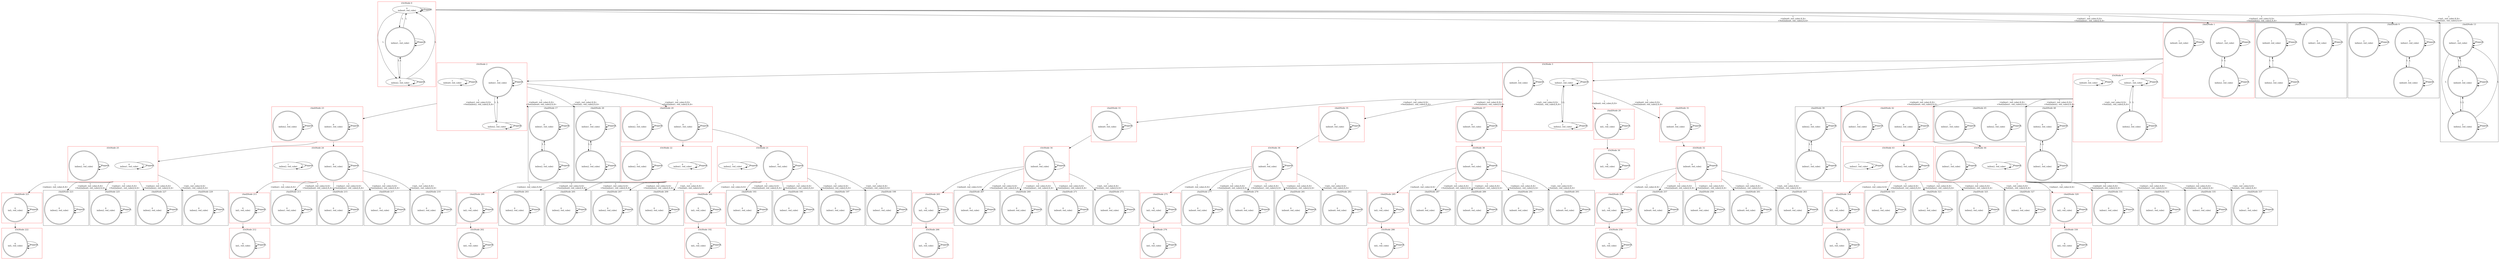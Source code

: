 digraph G {
compound=true;
subgraph cluster_0 {
label="(Or)Node 0";
pencolor=red;
s00 [label="0
in(box0, red_cube)"];
s01 [label="1
in(box1, red_cube)", shape=doublecircle];
s02 [label="2
in(box2, red_cube)"];
s00 -> s00[label="Pepper"];
s01 -> s01[label="Pepper"];
s02 -> s02[label="Pepper"];
s00 -> s01[label="L"];
s00 -> s02[label="L"];
s01 -> s00[label="L"];
s01 -> s02[label="L"];
s02 -> s00[label="L"];
s02 -> s01[label="L"];
s00 -> s00[label="L"];
s01 -> s01[label="L"];
s02 -> s02[label="L"];

}
subgraph cluster_1 {
label="(And)Node 1";
pencolor=red;
s10 [label="0
in(box1, red_cube)", shape=doublecircle];
s11 [label="1
in(box0, red_cube)", shape=doublecircle];
s12 [label="2
in(box2, red_cube)", shape=doublecircle];
s10 -> s10[label="Pepper"];
s11 -> s11[label="Pepper"];
s12 -> s12[label="Pepper"];
s10 -> s10[label="L"];
s10 -> s12[label="L"];
s11 -> s11[label="L"];
s12 -> s10[label="L"];
s12 -> s12[label="L"];

}
subgraph cluster_5 {
label="(And)Node 5";
s50 [label="0
in(box1, red_cube)", shape=doublecircle];
s51 [label="1
in(box0, red_cube)", shape=doublecircle];
s52 [label="2
in(box2, red_cube)", shape=doublecircle];
s50 -> s50[label="Pepper"];
s51 -> s51[label="Pepper"];
s52 -> s52[label="Pepper"];
s50 -> s50[label="L"];
s51 -> s51[label="L"];
s51 -> s52[label="L"];
s52 -> s51[label="L"];
s52 -> s52[label="L"];

}
subgraph cluster_9 {
label="(And)Node 9";
s90 [label="0
in(box1, red_cube)", shape=doublecircle];
s91 [label="1
in(box0, red_cube)", shape=doublecircle];
s92 [label="2
in(box2, red_cube)", shape=doublecircle];
s90 -> s90[label="Pepper"];
s91 -> s91[label="Pepper"];
s92 -> s92[label="Pepper"];
s90 -> s90[label="L"];
s90 -> s91[label="L"];
s91 -> s90[label="L"];
s91 -> s91[label="L"];
s92 -> s92[label="L"];

}
subgraph cluster_13 {
label="(And)Node 13";
s130 [label="0
in(box1, red_cube)", shape=doublecircle];
s131 [label="1
in(box0, red_cube)", shape=doublecircle];
s132 [label="2
in(box2, red_cube)", shape=doublecircle];
s130 -> s130[label="Pepper"];
s131 -> s131[label="Pepper"];
s132 -> s132[label="Pepper"];
s130 -> s130[label="L"];
s130 -> s131[label="L"];
s130 -> s132[label="L"];
s131 -> s130[label="L"];
s131 -> s131[label="L"];
s131 -> s132[label="L"];
s132 -> s130[label="L"];
s132 -> s131[label="L"];
s132 -> s132[label="L"];

}
subgraph cluster_2 {
label="(Or)Node 2";
pencolor=red;
s20 [label="0
in(box1, red_cube)", shape=doublecircle];
s21 [label="1
in(box0, red_cube)"];
s22 [label="2
in(box2, red_cube)"];
s20 -> s20[label="Pepper"];
s21 -> s21[label="Pepper"];
s22 -> s22[label="Pepper"];
s20 -> s20[label="L"];
s20 -> s22[label="L"];
s21 -> s21[label="L"];
s22 -> s20[label="L"];
s22 -> s22[label="L"];

}
subgraph cluster_3 {
label="(Or)Node 3";
pencolor=red;
s30 [label="0
in(box1, red_cube)"];
s31 [label="1
in(box0, red_cube)", shape=doublecircle];
s32 [label="2
in(box2, red_cube)"];
s30 -> s30[label="Pepper"];
s31 -> s31[label="Pepper"];
s32 -> s32[label="Pepper"];
s30 -> s30[label="L"];
s30 -> s32[label="L"];
s31 -> s31[label="L"];
s32 -> s30[label="L"];
s32 -> s32[label="L"];

}
subgraph cluster_4 {
label="(Or)Node 4";
pencolor=red;
s40 [label="0
in(box1, red_cube)"];
s41 [label="1
in(box0, red_cube)"];
s42 [label="2
in(box2, red_cube)", shape=doublecircle];
s40 -> s40[label="Pepper"];
s41 -> s41[label="Pepper"];
s42 -> s42[label="Pepper"];
s40 -> s40[label="L"];
s40 -> s42[label="L"];
s41 -> s41[label="L"];
s42 -> s40[label="L"];
s42 -> s42[label="L"];

}
subgraph cluster_17 {
label="(And)Node 17";
s170 [label="0
in(box1, red_cube)", shape=doublecircle];
s171 [label="1
in(box2, red_cube)", shape=doublecircle];
s170 -> s170[label="Pepper"];
s171 -> s171[label="Pepper"];
s170 -> s170[label="L"];
s170 -> s171[label="L"];
s171 -> s170[label="L"];
s171 -> s171[label="L"];

}
subgraph cluster_20 {
label="(And)Node 20";
pencolor=red;
s200 [label="0
in(box1, red_cube)", shape=doublecircle];
s201 [label="1
in(box2, red_cube)", shape=doublecircle];
s200 -> s200[label="Pepper"];
s201 -> s201[label="Pepper"];
s200 -> s200[label="L"];
s201 -> s201[label="L"];

}
subgraph cluster_23 {
label="(And)Node 23";
pencolor=red;
s230 [label="0
in(box1, red_cube)", shape=doublecircle];
s231 [label="1
in(box2, red_cube)", shape=doublecircle];
s230 -> s230[label="Pepper"];
s231 -> s231[label="Pepper"];
s230 -> s230[label="L"];
s231 -> s231[label="L"];

}
subgraph cluster_26 {
label="(And)Node 26";
s260 [label="0
in(box1, red_cube)", shape=doublecircle];
s261 [label="1
in(box2, red_cube)", shape=doublecircle];
s260 -> s260[label="Pepper"];
s261 -> s261[label="Pepper"];
s260 -> s260[label="L"];
s260 -> s261[label="L"];
s261 -> s260[label="L"];
s261 -> s261[label="L"];

}
subgraph cluster_29 {
label="(And)Node 29";
pencolor=red;
s290 [label="0
in(L, red_cube)", shape=doublecircle];
s290 -> s290[label="Pepper"];
s290 -> s290[label="L"];

}
subgraph cluster_31 {
label="(And)Node 31";
pencolor=red;
s310 [label="0
in(box0, red_cube)", shape=doublecircle];
s310 -> s310[label="Pepper"];
s310 -> s310[label="L"];

}
subgraph cluster_33 {
label="(And)Node 33";
pencolor=red;
s330 [label="0
in(box0, red_cube)", shape=doublecircle];
s330 -> s330[label="Pepper"];
s330 -> s330[label="L"];

}
subgraph cluster_35 {
label="(And)Node 35";
pencolor=red;
s350 [label="0
in(box0, red_cube)", shape=doublecircle];
s350 -> s350[label="Pepper"];
s350 -> s350[label="L"];

}
subgraph cluster_37 {
label="(And)Node 37";
pencolor=red;
s370 [label="0
in(box0, red_cube)", shape=doublecircle];
s370 -> s370[label="Pepper"];
s370 -> s370[label="L"];

}
subgraph cluster_39 {
label="(And)Node 39";
s390 [label="0
in(box2, red_cube)", shape=doublecircle];
s391 [label="1
in(box1, red_cube)", shape=doublecircle];
s390 -> s390[label="Pepper"];
s391 -> s391[label="Pepper"];
s390 -> s390[label="L"];
s390 -> s391[label="L"];
s391 -> s390[label="L"];
s391 -> s391[label="L"];

}
subgraph cluster_42 {
label="(And)Node 42";
pencolor=red;
s420 [label="0
in(box2, red_cube)", shape=doublecircle];
s421 [label="1
in(box1, red_cube)", shape=doublecircle];
s420 -> s420[label="Pepper"];
s421 -> s421[label="Pepper"];
s420 -> s420[label="L"];
s421 -> s421[label="L"];

}
subgraph cluster_45 {
label="(And)Node 45";
s450 [label="0
in(box2, red_cube)", shape=doublecircle];
s451 [label="1
in(box1, red_cube)", shape=doublecircle];
s450 -> s450[label="Pepper"];
s451 -> s451[label="Pepper"];
s450 -> s450[label="L"];
s451 -> s451[label="L"];

}
subgraph cluster_48 {
label="(And)Node 48";
s480 [label="0
in(box2, red_cube)", shape=doublecircle];
s481 [label="1
in(box1, red_cube)", shape=doublecircle];
s480 -> s480[label="Pepper"];
s481 -> s481[label="Pepper"];
s480 -> s480[label="L"];
s480 -> s481[label="L"];
s481 -> s480[label="L"];
s481 -> s481[label="L"];

}
subgraph cluster_21 {
label="(Or)Node 21";
pencolor=red;
s210 [label="0
in(box1, red_cube)", shape=doublecircle];
s211 [label="1
in(box2, red_cube)"];
s210 -> s210[label="Pepper"];
s211 -> s211[label="Pepper"];
s210 -> s210[label="L"];
s211 -> s211[label="L"];

}
subgraph cluster_22 {
label="(Or)Node 22";
pencolor=red;
s220 [label="0
in(box1, red_cube)"];
s221 [label="1
in(box2, red_cube)", shape=doublecircle];
s220 -> s220[label="Pepper"];
s221 -> s221[label="Pepper"];
s220 -> s220[label="L"];
s221 -> s221[label="L"];

}
subgraph cluster_24 {
label="(Or)Node 24";
pencolor=red;
s240 [label="0
in(box1, red_cube)", shape=doublecircle];
s241 [label="1
in(box2, red_cube)"];
s240 -> s240[label="Pepper"];
s241 -> s241[label="Pepper"];
s240 -> s240[label="L"];
s241 -> s241[label="L"];

}
subgraph cluster_25 {
label="(Or)Node 25";
pencolor=red;
s250 [label="0
in(box1, red_cube)"];
s251 [label="1
in(box2, red_cube)", shape=doublecircle];
s250 -> s250[label="Pepper"];
s251 -> s251[label="Pepper"];
s250 -> s250[label="L"];
s251 -> s251[label="L"];

}
subgraph cluster_30 {
label="(Or)Node 30";
pencolor=red;
s300 [label="0
in(L, red_cube)", shape=doublecircle];
s300 -> s300[label="Pepper"];
s300 -> s300[label="L"];

}
subgraph cluster_32 {
label="(Or)Node 32";
pencolor=red;
s320 [label="0
in(box0, red_cube)", shape=doublecircle];
s320 -> s320[label="Pepper"];
s320 -> s320[label="L"];

}
subgraph cluster_34 {
label="(Or)Node 34";
pencolor=red;
s340 [label="0
in(box0, red_cube)", shape=doublecircle];
s340 -> s340[label="Pepper"];
s340 -> s340[label="L"];

}
subgraph cluster_36 {
label="(Or)Node 36";
pencolor=red;
s360 [label="0
in(box0, red_cube)", shape=doublecircle];
s360 -> s360[label="Pepper"];
s360 -> s360[label="L"];

}
subgraph cluster_38 {
label="(Or)Node 38";
pencolor=red;
s380 [label="0
in(box0, red_cube)", shape=doublecircle];
s380 -> s380[label="Pepper"];
s380 -> s380[label="L"];

}
subgraph cluster_43 {
label="(Or)Node 43";
pencolor=red;
s430 [label="0
in(box2, red_cube)", shape=doublecircle];
s431 [label="1
in(box1, red_cube)"];
s430 -> s430[label="Pepper"];
s431 -> s431[label="Pepper"];
s430 -> s430[label="L"];
s431 -> s431[label="L"];

}
subgraph cluster_44 {
label="(Or)Node 44";
pencolor=red;
s440 [label="0
in(box2, red_cube)"];
s441 [label="1
in(box1, red_cube)", shape=doublecircle];
s440 -> s440[label="Pepper"];
s441 -> s441[label="Pepper"];
s440 -> s440[label="L"];
s441 -> s441[label="L"];

}
subgraph cluster_191 {
label="(And)Node 191";
pencolor=red;
s1910 [label="0
in(L, red_cube)", shape=doublecircle];
s1910 -> s1910[label="Pepper"];
s1910 -> s1910[label="L"];

}
subgraph cluster_193 {
label="(And)Node 193";
s1930 [label="0
in(box1, red_cube)", shape=doublecircle];
s1930 -> s1930[label="Pepper"];
s1930 -> s1930[label="L"];

}
subgraph cluster_195 {
label="(And)Node 195";
s1950 [label="0
in(box1, red_cube)", shape=doublecircle];
s1950 -> s1950[label="Pepper"];
s1950 -> s1950[label="L"];

}
subgraph cluster_197 {
label="(And)Node 197";
s1970 [label="0
in(box1, red_cube)", shape=doublecircle];
s1970 -> s1970[label="Pepper"];
s1970 -> s1970[label="L"];

}
subgraph cluster_199 {
label="(And)Node 199";
s1990 [label="0
in(box1, red_cube)", shape=doublecircle];
s1990 -> s1990[label="Pepper"];
s1990 -> s1990[label="L"];

}
subgraph cluster_201 {
label="(And)Node 201";
pencolor=red;
s2010 [label="0
in(L, red_cube)", shape=doublecircle];
s2010 -> s2010[label="Pepper"];
s2010 -> s2010[label="L"];

}
subgraph cluster_203 {
label="(And)Node 203";
s2030 [label="0
in(box2, red_cube)", shape=doublecircle];
s2030 -> s2030[label="Pepper"];
s2030 -> s2030[label="L"];

}
subgraph cluster_205 {
label="(And)Node 205";
s2050 [label="0
in(box2, red_cube)", shape=doublecircle];
s2050 -> s2050[label="Pepper"];
s2050 -> s2050[label="L"];

}
subgraph cluster_207 {
label="(And)Node 207";
s2070 [label="0
in(box2, red_cube)", shape=doublecircle];
s2070 -> s2070[label="Pepper"];
s2070 -> s2070[label="L"];

}
subgraph cluster_209 {
label="(And)Node 209";
s2090 [label="0
in(box2, red_cube)", shape=doublecircle];
s2090 -> s2090[label="Pepper"];
s2090 -> s2090[label="L"];

}
subgraph cluster_211 {
label="(And)Node 211";
pencolor=red;
s2110 [label="0
in(L, red_cube)", shape=doublecircle];
s2110 -> s2110[label="Pepper"];
s2110 -> s2110[label="L"];

}
subgraph cluster_213 {
label="(And)Node 213";
s2130 [label="0
in(box1, red_cube)", shape=doublecircle];
s2130 -> s2130[label="Pepper"];
s2130 -> s2130[label="L"];

}
subgraph cluster_215 {
label="(And)Node 215";
s2150 [label="0
in(box1, red_cube)", shape=doublecircle];
s2150 -> s2150[label="Pepper"];
s2150 -> s2150[label="L"];

}
subgraph cluster_217 {
label="(And)Node 217";
s2170 [label="0
in(box1, red_cube)", shape=doublecircle];
s2170 -> s2170[label="Pepper"];
s2170 -> s2170[label="L"];

}
subgraph cluster_219 {
label="(And)Node 219";
s2190 [label="0
in(box1, red_cube)", shape=doublecircle];
s2190 -> s2190[label="Pepper"];
s2190 -> s2190[label="L"];

}
subgraph cluster_221 {
label="(And)Node 221";
pencolor=red;
s2210 [label="0
in(L, red_cube)", shape=doublecircle];
s2210 -> s2210[label="Pepper"];
s2210 -> s2210[label="L"];

}
subgraph cluster_223 {
label="(And)Node 223";
s2230 [label="0
in(box2, red_cube)", shape=doublecircle];
s2230 -> s2230[label="Pepper"];
s2230 -> s2230[label="L"];

}
subgraph cluster_225 {
label="(And)Node 225";
s2250 [label="0
in(box2, red_cube)", shape=doublecircle];
s2250 -> s2250[label="Pepper"];
s2250 -> s2250[label="L"];

}
subgraph cluster_227 {
label="(And)Node 227";
s2270 [label="0
in(box2, red_cube)", shape=doublecircle];
s2270 -> s2270[label="Pepper"];
s2270 -> s2270[label="L"];

}
subgraph cluster_229 {
label="(And)Node 229";
s2290 [label="0
in(box2, red_cube)", shape=doublecircle];
s2290 -> s2290[label="Pepper"];
s2290 -> s2290[label="L"];

}
subgraph cluster_255 {
label="(And)Node 255";
pencolor=red;
s2550 [label="0
in(L, red_cube)", shape=doublecircle];
s2550 -> s2550[label="Pepper"];
s2550 -> s2550[label="L"];

}
subgraph cluster_257 {
label="(And)Node 257";
s2570 [label="0
in(box0, red_cube)", shape=doublecircle];
s2570 -> s2570[label="Pepper"];
s2570 -> s2570[label="L"];

}
subgraph cluster_259 {
label="(And)Node 259";
s2590 [label="0
in(box0, red_cube)", shape=doublecircle];
s2590 -> s2590[label="Pepper"];
s2590 -> s2590[label="L"];

}
subgraph cluster_261 {
label="(And)Node 261";
s2610 [label="0
in(box0, red_cube)", shape=doublecircle];
s2610 -> s2610[label="Pepper"];
s2610 -> s2610[label="L"];

}
subgraph cluster_263 {
label="(And)Node 263";
s2630 [label="0
in(box0, red_cube)", shape=doublecircle];
s2630 -> s2630[label="Pepper"];
s2630 -> s2630[label="L"];

}
subgraph cluster_265 {
label="(And)Node 265";
pencolor=red;
s2650 [label="0
in(L, red_cube)", shape=doublecircle];
s2650 -> s2650[label="Pepper"];
s2650 -> s2650[label="L"];

}
subgraph cluster_267 {
label="(And)Node 267";
s2670 [label="0
in(box0, red_cube)", shape=doublecircle];
s2670 -> s2670[label="Pepper"];
s2670 -> s2670[label="L"];

}
subgraph cluster_269 {
label="(And)Node 269";
s2690 [label="0
in(box0, red_cube)", shape=doublecircle];
s2690 -> s2690[label="Pepper"];
s2690 -> s2690[label="L"];

}
subgraph cluster_271 {
label="(And)Node 271";
s2710 [label="0
in(box0, red_cube)", shape=doublecircle];
s2710 -> s2710[label="Pepper"];
s2710 -> s2710[label="L"];

}
subgraph cluster_273 {
label="(And)Node 273";
s2730 [label="0
in(box0, red_cube)", shape=doublecircle];
s2730 -> s2730[label="Pepper"];
s2730 -> s2730[label="L"];

}
subgraph cluster_275 {
label="(And)Node 275";
pencolor=red;
s2750 [label="0
in(L, red_cube)", shape=doublecircle];
s2750 -> s2750[label="Pepper"];
s2750 -> s2750[label="L"];

}
subgraph cluster_277 {
label="(And)Node 277";
s2770 [label="0
in(box0, red_cube)", shape=doublecircle];
s2770 -> s2770[label="Pepper"];
s2770 -> s2770[label="L"];

}
subgraph cluster_279 {
label="(And)Node 279";
s2790 [label="0
in(box0, red_cube)", shape=doublecircle];
s2790 -> s2790[label="Pepper"];
s2790 -> s2790[label="L"];

}
subgraph cluster_281 {
label="(And)Node 281";
s2810 [label="0
in(box0, red_cube)", shape=doublecircle];
s2810 -> s2810[label="Pepper"];
s2810 -> s2810[label="L"];

}
subgraph cluster_283 {
label="(And)Node 283";
s2830 [label="0
in(box0, red_cube)", shape=doublecircle];
s2830 -> s2830[label="Pepper"];
s2830 -> s2830[label="L"];

}
subgraph cluster_285 {
label="(And)Node 285";
pencolor=red;
s2850 [label="0
in(L, red_cube)", shape=doublecircle];
s2850 -> s2850[label="Pepper"];
s2850 -> s2850[label="L"];

}
subgraph cluster_287 {
label="(And)Node 287";
s2870 [label="0
in(box0, red_cube)", shape=doublecircle];
s2870 -> s2870[label="Pepper"];
s2870 -> s2870[label="L"];

}
subgraph cluster_289 {
label="(And)Node 289";
s2890 [label="0
in(box0, red_cube)", shape=doublecircle];
s2890 -> s2890[label="Pepper"];
s2890 -> s2890[label="L"];

}
subgraph cluster_291 {
label="(And)Node 291";
s2910 [label="0
in(box0, red_cube)", shape=doublecircle];
s2910 -> s2910[label="Pepper"];
s2910 -> s2910[label="L"];

}
subgraph cluster_293 {
label="(And)Node 293";
s2930 [label="0
in(box0, red_cube)", shape=doublecircle];
s2930 -> s2930[label="Pepper"];
s2930 -> s2930[label="L"];

}
subgraph cluster_319 {
label="(And)Node 319";
pencolor=red;
s3190 [label="0
in(L, red_cube)", shape=doublecircle];
s3190 -> s3190[label="Pepper"];
s3190 -> s3190[label="L"];

}
subgraph cluster_321 {
label="(And)Node 321";
s3210 [label="0
in(box2, red_cube)", shape=doublecircle];
s3210 -> s3210[label="Pepper"];
s3210 -> s3210[label="L"];

}
subgraph cluster_323 {
label="(And)Node 323";
s3230 [label="0
in(box2, red_cube)", shape=doublecircle];
s3230 -> s3230[label="Pepper"];
s3230 -> s3230[label="L"];

}
subgraph cluster_325 {
label="(And)Node 325";
s3250 [label="0
in(box2, red_cube)", shape=doublecircle];
s3250 -> s3250[label="Pepper"];
s3250 -> s3250[label="L"];

}
subgraph cluster_327 {
label="(And)Node 327";
s3270 [label="0
in(box2, red_cube)", shape=doublecircle];
s3270 -> s3270[label="Pepper"];
s3270 -> s3270[label="L"];

}
subgraph cluster_329 {
label="(And)Node 329";
pencolor=red;
s3290 [label="0
in(L, red_cube)", shape=doublecircle];
s3290 -> s3290[label="Pepper"];
s3290 -> s3290[label="L"];

}
subgraph cluster_331 {
label="(And)Node 331";
s3310 [label="0
in(box1, red_cube)", shape=doublecircle];
s3310 -> s3310[label="Pepper"];
s3310 -> s3310[label="L"];

}
subgraph cluster_333 {
label="(And)Node 333";
s3330 [label="0
in(box1, red_cube)", shape=doublecircle];
s3330 -> s3330[label="Pepper"];
s3330 -> s3330[label="L"];

}
subgraph cluster_335 {
label="(And)Node 335";
s3350 [label="0
in(box1, red_cube)", shape=doublecircle];
s3350 -> s3350[label="Pepper"];
s3350 -> s3350[label="L"];

}
subgraph cluster_337 {
label="(And)Node 337";
s3370 [label="0
in(box1, red_cube)", shape=doublecircle];
s3370 -> s3370[label="Pepper"];
s3370 -> s3370[label="L"];

}
subgraph cluster_192 {
label="(Or)Node 192";
pencolor=red;
s1920 [label="0
in(L, red_cube)", shape=doublecircle];
s1920 -> s1920[label="Pepper"];
s1920 -> s1920[label="L"];

}
subgraph cluster_202 {
label="(Or)Node 202";
pencolor=red;
s2020 [label="0
in(L, red_cube)", shape=doublecircle];
s2020 -> s2020[label="Pepper"];
s2020 -> s2020[label="L"];

}
subgraph cluster_212 {
label="(Or)Node 212";
pencolor=red;
s2120 [label="0
in(L, red_cube)", shape=doublecircle];
s2120 -> s2120[label="Pepper"];
s2120 -> s2120[label="L"];

}
subgraph cluster_222 {
label="(Or)Node 222";
pencolor=red;
s2220 [label="0
in(L, red_cube)", shape=doublecircle];
s2220 -> s2220[label="Pepper"];
s2220 -> s2220[label="L"];

}
subgraph cluster_256 {
label="(Or)Node 256";
pencolor=red;
s2560 [label="0
in(L, red_cube)", shape=doublecircle];
s2560 -> s2560[label="Pepper"];
s2560 -> s2560[label="L"];

}
subgraph cluster_266 {
label="(Or)Node 266";
pencolor=red;
s2660 [label="0
in(L, red_cube)", shape=doublecircle];
s2660 -> s2660[label="Pepper"];
s2660 -> s2660[label="L"];

}
subgraph cluster_276 {
label="(Or)Node 276";
pencolor=red;
s2760 [label="0
in(L, red_cube)", shape=doublecircle];
s2760 -> s2760[label="Pepper"];
s2760 -> s2760[label="L"];

}
subgraph cluster_286 {
label="(Or)Node 286";
pencolor=red;
s2860 [label="0
in(L, red_cube)", shape=doublecircle];
s2860 -> s2860[label="Pepper"];
s2860 -> s2860[label="L"];

}
subgraph cluster_320 {
label="(Or)Node 320";
pencolor=red;
s3200 [label="0
in(L, red_cube)", shape=doublecircle];
s3200 -> s3200[label="Pepper"];
s3200 -> s3200[label="L"];

}
subgraph cluster_330 {
label="(Or)Node 330";
pencolor=red;
s3300 [label="0
in(L, red_cube)", shape=doublecircle];
s3300 -> s3300[label="Pepper"];
s3300 -> s3300[label="L"];

}
s00 -> s10[ltail=cluster_0, lhead=cluster_1,label="1
<in(box0, red_cube),X,X>
<Not(in(box0, red_cube)),X,X>"];
s00 -> s50[ltail=cluster_0, lhead=cluster_5,label="1
<in(box1, red_cube),X,X>
<Not(in(box1, red_cube)),X,X>"];
s00 -> s90[ltail=cluster_0, lhead=cluster_9,label="1
<in(box2, red_cube),X,X>
<Not(in(box2, red_cube)),X,X>"];
s00 -> s130[ltail=cluster_0, lhead=cluster_13,label="1
<in(L, red_cube),X,X>
<Not(in(L, red_cube)),X,X>"];
s10 -> s20[ltail=cluster_1, lhead=cluster_2];
s10 -> s30[ltail=cluster_1, lhead=cluster_3];
s10 -> s40[ltail=cluster_1, lhead=cluster_4];
s20 -> s170[ltail=cluster_2, lhead=cluster_17,label="1
<in(box0, red_cube),X,X>
<Not(in(box0, red_cube)),X,X>"];
s20 -> s200[ltail=cluster_2, lhead=cluster_20,label="1
<in(box1, red_cube),X,X>
<Not(in(box1, red_cube)),X,X>"];
s20 -> s230[ltail=cluster_2, lhead=cluster_23,label="1
<in(box2, red_cube),X,X>
<Not(in(box2, red_cube)),X,X>"];
s20 -> s260[ltail=cluster_2, lhead=cluster_26,label="1
<in(L, red_cube),X,X>
<Not(in(L, red_cube)),X,X>"];
s30 -> s290[ltail=cluster_3, lhead=cluster_29,label="1
<in(box0, red_cube),X,X>"];
s30 -> s310[ltail=cluster_3, lhead=cluster_31,label="1
<in(box0, red_cube),X,X>
<Not(in(box0, red_cube)),X,X>"];
s30 -> s330[ltail=cluster_3, lhead=cluster_33,label="1
<in(box1, red_cube),X,X>
<Not(in(box1, red_cube)),X,X>"];
s30 -> s350[ltail=cluster_3, lhead=cluster_35,label="1
<in(box2, red_cube),X,X>
<Not(in(box2, red_cube)),X,X>"];
s30 -> s370[ltail=cluster_3, lhead=cluster_37,label="1
<in(L, red_cube),X,X>
<Not(in(L, red_cube)),X,X>"];
s40 -> s390[ltail=cluster_4, lhead=cluster_39,label="1
<in(box0, red_cube),X,X>
<Not(in(box0, red_cube)),X,X>"];
s40 -> s420[ltail=cluster_4, lhead=cluster_42,label="1
<in(box1, red_cube),X,X>
<Not(in(box1, red_cube)),X,X>"];
s40 -> s450[ltail=cluster_4, lhead=cluster_45,label="1
<in(box2, red_cube),X,X>
<Not(in(box2, red_cube)),X,X>"];
s40 -> s480[ltail=cluster_4, lhead=cluster_48,label="1
<in(L, red_cube),X,X>
<Not(in(L, red_cube)),X,X>"];
s200 -> s210[ltail=cluster_20, lhead=cluster_21];
s200 -> s220[ltail=cluster_20, lhead=cluster_22];
s230 -> s240[ltail=cluster_23, lhead=cluster_24];
s230 -> s250[ltail=cluster_23, lhead=cluster_25];
s290 -> s300[ltail=cluster_29, lhead=cluster_30];
s310 -> s320[ltail=cluster_31, lhead=cluster_32];
s330 -> s340[ltail=cluster_33, lhead=cluster_34];
s350 -> s360[ltail=cluster_35, lhead=cluster_36];
s370 -> s380[ltail=cluster_37, lhead=cluster_38];
s420 -> s430[ltail=cluster_42, lhead=cluster_43];
s420 -> s440[ltail=cluster_42, lhead=cluster_44];
s210 -> s1910[ltail=cluster_21, lhead=cluster_191,label="1
<in(box1, red_cube),X,X>"];
s210 -> s1930[ltail=cluster_21, lhead=cluster_193,label="1
<in(box0, red_cube),X,X>
<Not(in(box0, red_cube)),X,X>"];
s210 -> s1950[ltail=cluster_21, lhead=cluster_195,label="1
<in(box1, red_cube),X,X>
<Not(in(box1, red_cube)),X,X>"];
s210 -> s1970[ltail=cluster_21, lhead=cluster_197,label="1
<in(box2, red_cube),X,X>
<Not(in(box2, red_cube)),X,X>"];
s210 -> s1990[ltail=cluster_21, lhead=cluster_199,label="1
<in(L, red_cube),X,X>
<Not(in(L, red_cube)),X,X>"];
s220 -> s2010[ltail=cluster_22, lhead=cluster_201,label="1
<in(box2, red_cube),X,X>"];
s220 -> s2030[ltail=cluster_22, lhead=cluster_203,label="1
<in(box0, red_cube),X,X>
<Not(in(box0, red_cube)),X,X>"];
s220 -> s2050[ltail=cluster_22, lhead=cluster_205,label="1
<in(box1, red_cube),X,X>
<Not(in(box1, red_cube)),X,X>"];
s220 -> s2070[ltail=cluster_22, lhead=cluster_207,label="1
<in(box2, red_cube),X,X>
<Not(in(box2, red_cube)),X,X>"];
s220 -> s2090[ltail=cluster_22, lhead=cluster_209,label="1
<in(L, red_cube),X,X>
<Not(in(L, red_cube)),X,X>"];
s240 -> s2110[ltail=cluster_24, lhead=cluster_211,label="1
<in(box1, red_cube),X,X>"];
s240 -> s2130[ltail=cluster_24, lhead=cluster_213,label="1
<in(box0, red_cube),X,X>
<Not(in(box0, red_cube)),X,X>"];
s240 -> s2150[ltail=cluster_24, lhead=cluster_215,label="1
<in(box1, red_cube),X,X>
<Not(in(box1, red_cube)),X,X>"];
s240 -> s2170[ltail=cluster_24, lhead=cluster_217,label="1
<in(box2, red_cube),X,X>
<Not(in(box2, red_cube)),X,X>"];
s240 -> s2190[ltail=cluster_24, lhead=cluster_219,label="1
<in(L, red_cube),X,X>
<Not(in(L, red_cube)),X,X>"];
s250 -> s2210[ltail=cluster_25, lhead=cluster_221,label="1
<in(box2, red_cube),X,X>"];
s250 -> s2230[ltail=cluster_25, lhead=cluster_223,label="1
<in(box0, red_cube),X,X>
<Not(in(box0, red_cube)),X,X>"];
s250 -> s2250[ltail=cluster_25, lhead=cluster_225,label="1
<in(box1, red_cube),X,X>
<Not(in(box1, red_cube)),X,X>"];
s250 -> s2270[ltail=cluster_25, lhead=cluster_227,label="1
<in(box2, red_cube),X,X>
<Not(in(box2, red_cube)),X,X>"];
s250 -> s2290[ltail=cluster_25, lhead=cluster_229,label="1
<in(L, red_cube),X,X>
<Not(in(L, red_cube)),X,X>"];
s320 -> s2550[ltail=cluster_32, lhead=cluster_255,label="1
<in(box0, red_cube),X,X>"];
s320 -> s2570[ltail=cluster_32, lhead=cluster_257,label="1
<in(box0, red_cube),X,X>
<Not(in(box0, red_cube)),X,X>"];
s320 -> s2590[ltail=cluster_32, lhead=cluster_259,label="1
<in(box1, red_cube),X,X>
<Not(in(box1, red_cube)),X,X>"];
s320 -> s2610[ltail=cluster_32, lhead=cluster_261,label="1
<in(box2, red_cube),X,X>
<Not(in(box2, red_cube)),X,X>"];
s320 -> s2630[ltail=cluster_32, lhead=cluster_263,label="1
<in(L, red_cube),X,X>
<Not(in(L, red_cube)),X,X>"];
s340 -> s2650[ltail=cluster_34, lhead=cluster_265,label="1
<in(box0, red_cube),X,X>"];
s340 -> s2670[ltail=cluster_34, lhead=cluster_267,label="1
<in(box0, red_cube),X,X>
<Not(in(box0, red_cube)),X,X>"];
s340 -> s2690[ltail=cluster_34, lhead=cluster_269,label="1
<in(box1, red_cube),X,X>
<Not(in(box1, red_cube)),X,X>"];
s340 -> s2710[ltail=cluster_34, lhead=cluster_271,label="1
<in(box2, red_cube),X,X>
<Not(in(box2, red_cube)),X,X>"];
s340 -> s2730[ltail=cluster_34, lhead=cluster_273,label="1
<in(L, red_cube),X,X>
<Not(in(L, red_cube)),X,X>"];
s360 -> s2750[ltail=cluster_36, lhead=cluster_275,label="1
<in(box0, red_cube),X,X>"];
s360 -> s2770[ltail=cluster_36, lhead=cluster_277,label="1
<in(box0, red_cube),X,X>
<Not(in(box0, red_cube)),X,X>"];
s360 -> s2790[ltail=cluster_36, lhead=cluster_279,label="1
<in(box1, red_cube),X,X>
<Not(in(box1, red_cube)),X,X>"];
s360 -> s2810[ltail=cluster_36, lhead=cluster_281,label="1
<in(box2, red_cube),X,X>
<Not(in(box2, red_cube)),X,X>"];
s360 -> s2830[ltail=cluster_36, lhead=cluster_283,label="1
<in(L, red_cube),X,X>
<Not(in(L, red_cube)),X,X>"];
s380 -> s2850[ltail=cluster_38, lhead=cluster_285,label="1
<in(box0, red_cube),X,X>"];
s380 -> s2870[ltail=cluster_38, lhead=cluster_287,label="1
<in(box0, red_cube),X,X>
<Not(in(box0, red_cube)),X,X>"];
s380 -> s2890[ltail=cluster_38, lhead=cluster_289,label="1
<in(box1, red_cube),X,X>
<Not(in(box1, red_cube)),X,X>"];
s380 -> s2910[ltail=cluster_38, lhead=cluster_291,label="1
<in(box2, red_cube),X,X>
<Not(in(box2, red_cube)),X,X>"];
s380 -> s2930[ltail=cluster_38, lhead=cluster_293,label="1
<in(L, red_cube),X,X>
<Not(in(L, red_cube)),X,X>"];
s430 -> s3190[ltail=cluster_43, lhead=cluster_319,label="1
<in(box2, red_cube),X,X>"];
s430 -> s3210[ltail=cluster_43, lhead=cluster_321,label="1
<in(box0, red_cube),X,X>
<Not(in(box0, red_cube)),X,X>"];
s430 -> s3230[ltail=cluster_43, lhead=cluster_323,label="1
<in(box1, red_cube),X,X>
<Not(in(box1, red_cube)),X,X>"];
s430 -> s3250[ltail=cluster_43, lhead=cluster_325,label="1
<in(box2, red_cube),X,X>
<Not(in(box2, red_cube)),X,X>"];
s430 -> s3270[ltail=cluster_43, lhead=cluster_327,label="1
<in(L, red_cube),X,X>
<Not(in(L, red_cube)),X,X>"];
s440 -> s3290[ltail=cluster_44, lhead=cluster_329,label="1
<in(box1, red_cube),X,X>"];
s440 -> s3310[ltail=cluster_44, lhead=cluster_331,label="1
<in(box0, red_cube),X,X>
<Not(in(box0, red_cube)),X,X>"];
s440 -> s3330[ltail=cluster_44, lhead=cluster_333,label="1
<in(box1, red_cube),X,X>
<Not(in(box1, red_cube)),X,X>"];
s440 -> s3350[ltail=cluster_44, lhead=cluster_335,label="1
<in(box2, red_cube),X,X>
<Not(in(box2, red_cube)),X,X>"];
s440 -> s3370[ltail=cluster_44, lhead=cluster_337,label="1
<in(L, red_cube),X,X>
<Not(in(L, red_cube)),X,X>"];
s1910 -> s1920[ltail=cluster_191, lhead=cluster_192];
s2010 -> s2020[ltail=cluster_201, lhead=cluster_202];
s2110 -> s2120[ltail=cluster_211, lhead=cluster_212];
s2210 -> s2220[ltail=cluster_221, lhead=cluster_222];
s2550 -> s2560[ltail=cluster_255, lhead=cluster_256];
s2650 -> s2660[ltail=cluster_265, lhead=cluster_266];
s2750 -> s2760[ltail=cluster_275, lhead=cluster_276];
s2850 -> s2860[ltail=cluster_285, lhead=cluster_286];
s3190 -> s3200[ltail=cluster_319, lhead=cluster_320];
s3290 -> s3300[ltail=cluster_329, lhead=cluster_330];
}